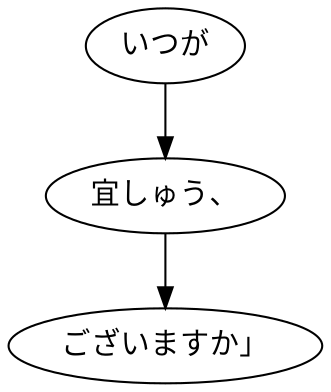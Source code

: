 digraph graph5242 {
	node0 [label="いつが"];
	node1 [label="宜しゅう、"];
	node2 [label="ございますか」"];
	node0 -> node1;
	node1 -> node2;
}

